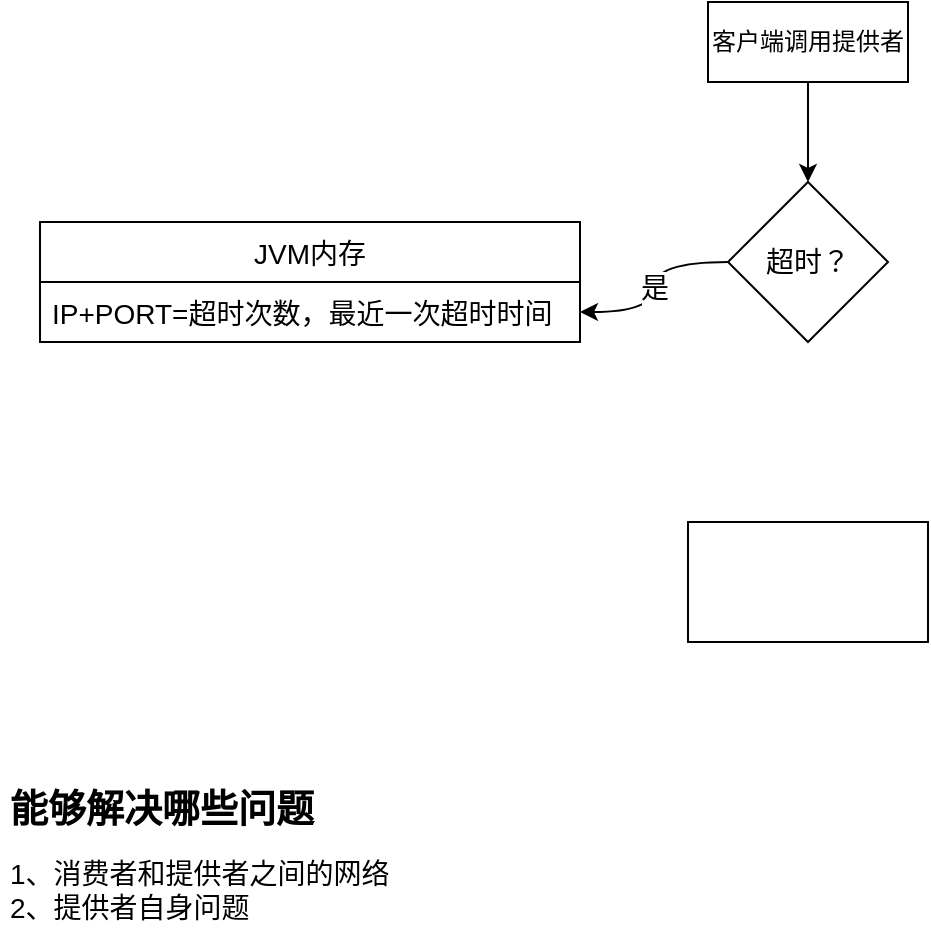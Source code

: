 <mxfile version="17.5.0" type="github">
  <diagram id="D2S3hpQ_ekvoqC_zOR3p" name="Page-1">
    <mxGraphModel dx="868" dy="482" grid="1" gridSize="10" guides="1" tooltips="1" connect="1" arrows="1" fold="1" page="1" pageScale="1" pageWidth="827" pageHeight="1169" math="0" shadow="0">
      <root>
        <mxCell id="0" />
        <mxCell id="1" parent="0" />
        <mxCell id="2ZzV5A5w4CdiXzE2fC0s-5" style="edgeStyle=orthogonalEdgeStyle;rounded=0;orthogonalLoop=1;jettySize=auto;html=1;entryX=0.5;entryY=0;entryDx=0;entryDy=0;" edge="1" parent="1" source="2ZzV5A5w4CdiXzE2fC0s-1">
          <mxGeometry relative="1" as="geometry">
            <mxPoint x="414" y="130" as="targetPoint" />
          </mxGeometry>
        </mxCell>
        <mxCell id="2ZzV5A5w4CdiXzE2fC0s-1" value="客户端调用提供者" style="rounded=0;whiteSpace=wrap;html=1;" vertex="1" parent="1">
          <mxGeometry x="364" y="40" width="100" height="40" as="geometry" />
        </mxCell>
        <mxCell id="2ZzV5A5w4CdiXzE2fC0s-6" value="" style="rounded=0;whiteSpace=wrap;html=1;" vertex="1" parent="1">
          <mxGeometry x="354" y="300" width="120" height="60" as="geometry" />
        </mxCell>
        <mxCell id="2ZzV5A5w4CdiXzE2fC0s-8" value="&lt;h1 style=&quot;font-size: 19px&quot;&gt;&lt;font style=&quot;font-size: 19px&quot;&gt;能够解决哪些问题&lt;/font&gt;&lt;/h1&gt;&lt;font style=&quot;font-size: 14px&quot;&gt;1、消费者和提供者之间的网络&lt;br&gt;2、提供者自身问题&lt;/font&gt;&lt;span&gt;&lt;br&gt;&lt;/span&gt;" style="text;html=1;strokeColor=none;fillColor=none;spacing=5;spacingTop=-20;whiteSpace=wrap;overflow=hidden;rounded=0;align=left;" vertex="1" parent="1">
          <mxGeometry x="10" y="430" width="240" height="80" as="geometry" />
        </mxCell>
        <mxCell id="2ZzV5A5w4CdiXzE2fC0s-15" value="是" style="edgeStyle=orthogonalEdgeStyle;rounded=0;orthogonalLoop=1;jettySize=auto;html=1;fontSize=14;curved=1;" edge="1" parent="1" source="2ZzV5A5w4CdiXzE2fC0s-9" target="2ZzV5A5w4CdiXzE2fC0s-11">
          <mxGeometry relative="1" as="geometry" />
        </mxCell>
        <mxCell id="2ZzV5A5w4CdiXzE2fC0s-9" value="超时？" style="rhombus;whiteSpace=wrap;html=1;fontSize=14;" vertex="1" parent="1">
          <mxGeometry x="374" y="130" width="80" height="80" as="geometry" />
        </mxCell>
        <mxCell id="2ZzV5A5w4CdiXzE2fC0s-10" value="JVM内存" style="swimlane;fontStyle=0;childLayout=stackLayout;horizontal=1;startSize=30;horizontalStack=0;resizeParent=1;resizeParentMax=0;resizeLast=0;collapsible=1;marginBottom=0;fontSize=14;" vertex="1" parent="1">
          <mxGeometry x="30" y="150" width="270" height="60" as="geometry" />
        </mxCell>
        <mxCell id="2ZzV5A5w4CdiXzE2fC0s-11" value="IP+PORT=超时次数，最近一次超时时间" style="text;strokeColor=none;fillColor=none;align=left;verticalAlign=middle;spacingLeft=4;spacingRight=4;overflow=hidden;points=[[0,0.5],[1,0.5]];portConstraint=eastwest;rotatable=0;fontSize=14;" vertex="1" parent="2ZzV5A5w4CdiXzE2fC0s-10">
          <mxGeometry y="30" width="270" height="30" as="geometry" />
        </mxCell>
      </root>
    </mxGraphModel>
  </diagram>
</mxfile>
